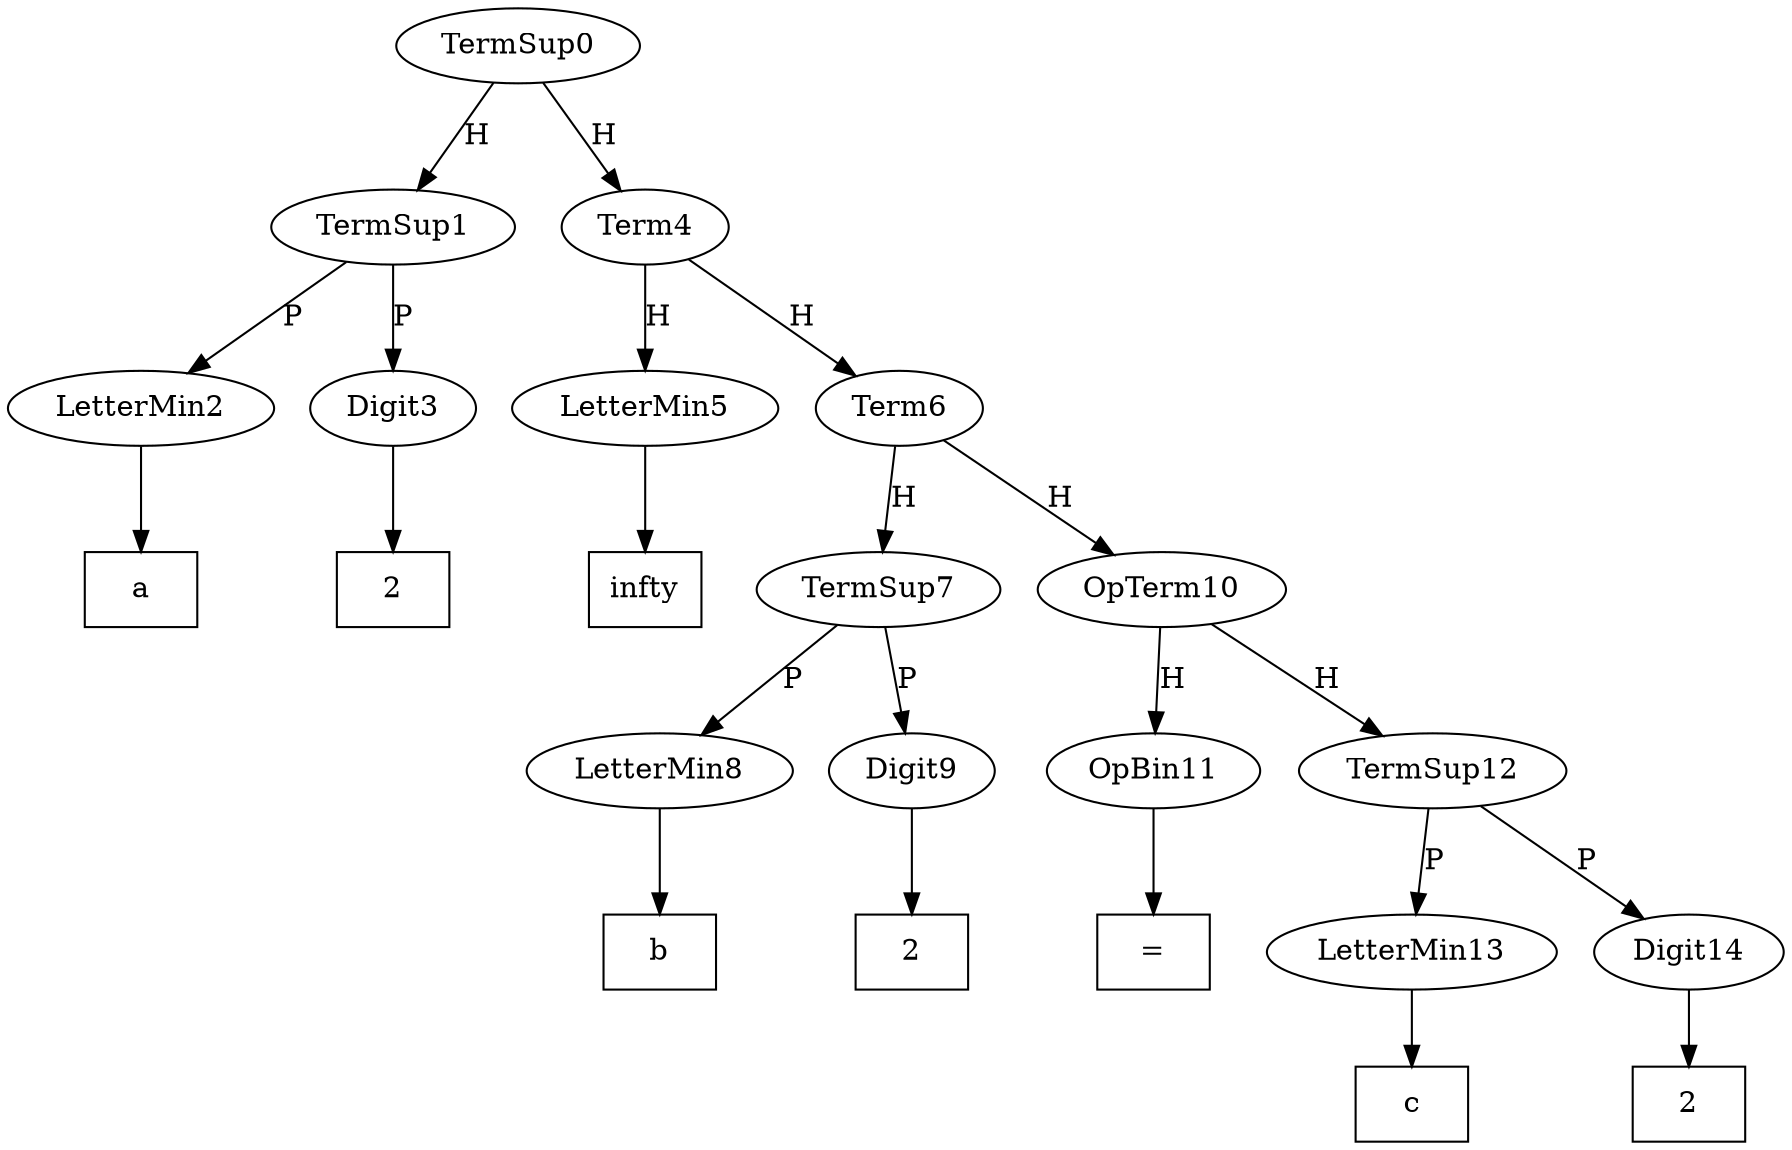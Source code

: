 digraph mathExp{
TermSup0 -> TermSup1 [label=H]
TermSup1 -> LetterMin2 [label=P]
Ta2 [shape=box,label="a"]
LetterMin2 -> Ta2
TermSup1 -> Digit3 [label=P]
T23 [shape=box,label="2"]
Digit3 -> T23
TermSup0 -> Term4 [label=H]
Term4 -> LetterMin5 [label=H]
Tsinfty5 [shape=box,label="\infty"]
LetterMin5 -> Tsinfty5
Term4 -> Term6 [label=H]
Term6 -> TermSup7 [label=H]
TermSup7 -> LetterMin8 [label=P]
Tb8 [shape=box,label="b"]
LetterMin8 -> Tb8
TermSup7 -> Digit9 [label=P]
T29 [shape=box,label="2"]
Digit9 -> T29
Term6 -> OpTerm10 [label=H]
OpTerm10 -> OpBin11 [label=H]
Te11 [shape=box,label="="]
OpBin11 -> Te11
OpTerm10 -> TermSup12 [label=H]
TermSup12 -> LetterMin13 [label=P]
Tc13 [shape=box,label="c"]
LetterMin13 -> Tc13
TermSup12 -> Digit14 [label=P]
T214 [shape=box,label="2"]
Digit14 -> T214
}

